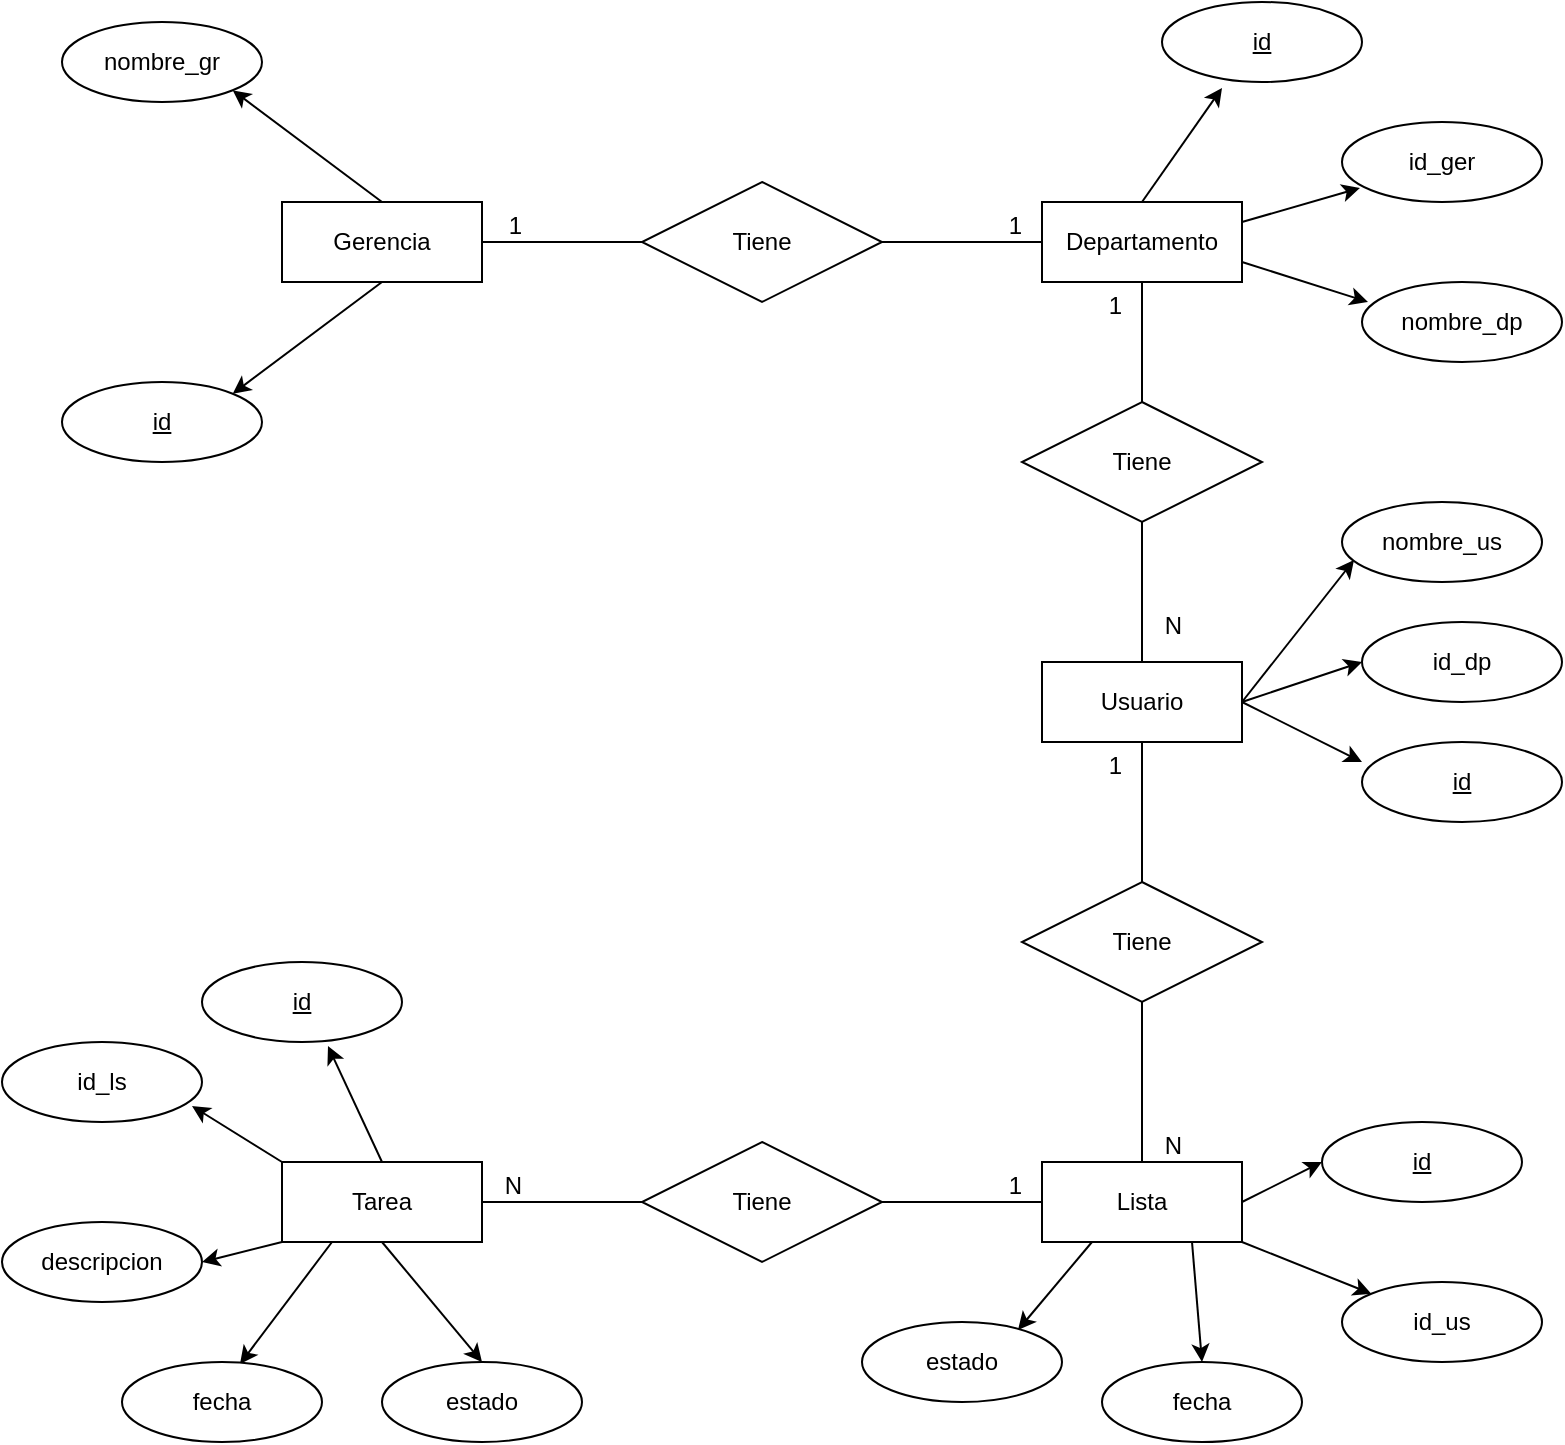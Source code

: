 <mxfile version="13.7.3" type="device" pages="3"><diagram id="R2lEEEUBdFMjLlhIrx00" name="Diagrama ER"><mxGraphModel dx="782" dy="767" grid="1" gridSize="10" guides="1" tooltips="1" connect="1" arrows="1" fold="1" page="1" pageScale="1" pageWidth="850" pageHeight="1100" math="0" shadow="0" extFonts="Permanent Marker^https://fonts.googleapis.com/css?family=Permanent+Marker"><root><mxCell id="0"/><mxCell id="1" parent="0"/><mxCell id="ndIY--MRlqk77j8bDK0W-28" style="edgeStyle=none;rounded=0;orthogonalLoop=1;jettySize=auto;html=1;exitX=0.5;exitY=0;exitDx=0;exitDy=0;entryX=1;entryY=1;entryDx=0;entryDy=0;" edge="1" parent="1" source="ndIY--MRlqk77j8bDK0W-1" target="ndIY--MRlqk77j8bDK0W-20"><mxGeometry relative="1" as="geometry"/></mxCell><mxCell id="ndIY--MRlqk77j8bDK0W-29" style="edgeStyle=none;rounded=0;orthogonalLoop=1;jettySize=auto;html=1;exitX=0.5;exitY=1;exitDx=0;exitDy=0;entryX=1;entryY=0;entryDx=0;entryDy=0;" edge="1" parent="1" source="ndIY--MRlqk77j8bDK0W-1" target="ndIY--MRlqk77j8bDK0W-19"><mxGeometry relative="1" as="geometry"/></mxCell><mxCell id="ndIY--MRlqk77j8bDK0W-1" value="Gerencia" style="whiteSpace=wrap;html=1;align=center;" vertex="1" parent="1"><mxGeometry x="160" y="160" width="100" height="40" as="geometry"/></mxCell><mxCell id="ndIY--MRlqk77j8bDK0W-30" style="edgeStyle=none;rounded=0;orthogonalLoop=1;jettySize=auto;html=1;exitX=0.5;exitY=0;exitDx=0;exitDy=0;entryX=0.3;entryY=1.075;entryDx=0;entryDy=0;entryPerimeter=0;" edge="1" parent="1" source="ndIY--MRlqk77j8bDK0W-2" target="ndIY--MRlqk77j8bDK0W-33"><mxGeometry relative="1" as="geometry"><mxPoint x="626" y="110" as="targetPoint"/></mxGeometry></mxCell><mxCell id="ndIY--MRlqk77j8bDK0W-31" style="edgeStyle=none;rounded=0;orthogonalLoop=1;jettySize=auto;html=1;exitX=1;exitY=0.25;exitDx=0;exitDy=0;entryX=0.09;entryY=0.825;entryDx=0;entryDy=0;entryPerimeter=0;" edge="1" parent="1" source="ndIY--MRlqk77j8bDK0W-2" target="ndIY--MRlqk77j8bDK0W-25"><mxGeometry relative="1" as="geometry"/></mxCell><mxCell id="ndIY--MRlqk77j8bDK0W-32" style="edgeStyle=none;rounded=0;orthogonalLoop=1;jettySize=auto;html=1;exitX=1;exitY=0.75;exitDx=0;exitDy=0;entryX=0.03;entryY=0.25;entryDx=0;entryDy=0;entryPerimeter=0;" edge="1" parent="1" source="ndIY--MRlqk77j8bDK0W-2" target="ndIY--MRlqk77j8bDK0W-26"><mxGeometry relative="1" as="geometry"/></mxCell><mxCell id="ndIY--MRlqk77j8bDK0W-2" value="Departamento" style="whiteSpace=wrap;html=1;align=center;" vertex="1" parent="1"><mxGeometry x="540" y="160" width="100" height="40" as="geometry"/></mxCell><mxCell id="ndIY--MRlqk77j8bDK0W-39" style="edgeStyle=none;rounded=0;orthogonalLoop=1;jettySize=auto;html=1;exitX=1;exitY=0.5;exitDx=0;exitDy=0;entryX=0.06;entryY=0.725;entryDx=0;entryDy=0;entryPerimeter=0;" edge="1" parent="1" source="ndIY--MRlqk77j8bDK0W-4" target="ndIY--MRlqk77j8bDK0W-35"><mxGeometry relative="1" as="geometry"/></mxCell><mxCell id="ndIY--MRlqk77j8bDK0W-40" style="edgeStyle=none;rounded=0;orthogonalLoop=1;jettySize=auto;html=1;exitX=1;exitY=0.5;exitDx=0;exitDy=0;entryX=0;entryY=0.5;entryDx=0;entryDy=0;" edge="1" parent="1" source="ndIY--MRlqk77j8bDK0W-4" target="ndIY--MRlqk77j8bDK0W-36"><mxGeometry relative="1" as="geometry"/></mxCell><mxCell id="ndIY--MRlqk77j8bDK0W-41" style="edgeStyle=none;rounded=0;orthogonalLoop=1;jettySize=auto;html=1;exitX=1;exitY=0.5;exitDx=0;exitDy=0;entryX=0;entryY=0.25;entryDx=0;entryDy=0;entryPerimeter=0;" edge="1" parent="1" source="ndIY--MRlqk77j8bDK0W-4" target="ndIY--MRlqk77j8bDK0W-34"><mxGeometry relative="1" as="geometry"/></mxCell><mxCell id="ndIY--MRlqk77j8bDK0W-4" value="Usuario" style="whiteSpace=wrap;html=1;align=center;" vertex="1" parent="1"><mxGeometry x="540" y="390" width="100" height="40" as="geometry"/></mxCell><mxCell id="ndIY--MRlqk77j8bDK0W-48" style="edgeStyle=none;rounded=0;orthogonalLoop=1;jettySize=auto;html=1;exitX=1;exitY=0.5;exitDx=0;exitDy=0;entryX=0;entryY=0.5;entryDx=0;entryDy=0;" edge="1" parent="1" source="ndIY--MRlqk77j8bDK0W-5" target="ndIY--MRlqk77j8bDK0W-44"><mxGeometry relative="1" as="geometry"/></mxCell><mxCell id="ndIY--MRlqk77j8bDK0W-49" style="edgeStyle=none;rounded=0;orthogonalLoop=1;jettySize=auto;html=1;exitX=1;exitY=1;exitDx=0;exitDy=0;entryX=0;entryY=0;entryDx=0;entryDy=0;" edge="1" parent="1" source="ndIY--MRlqk77j8bDK0W-5" target="ndIY--MRlqk77j8bDK0W-45"><mxGeometry relative="1" as="geometry"/></mxCell><mxCell id="ndIY--MRlqk77j8bDK0W-50" style="edgeStyle=none;rounded=0;orthogonalLoop=1;jettySize=auto;html=1;exitX=0.75;exitY=1;exitDx=0;exitDy=0;entryX=0.5;entryY=0;entryDx=0;entryDy=0;" edge="1" parent="1" source="ndIY--MRlqk77j8bDK0W-5" target="ndIY--MRlqk77j8bDK0W-46"><mxGeometry relative="1" as="geometry"/></mxCell><mxCell id="ndIY--MRlqk77j8bDK0W-51" style="edgeStyle=none;rounded=0;orthogonalLoop=1;jettySize=auto;html=1;exitX=0.25;exitY=1;exitDx=0;exitDy=0;entryX=0.78;entryY=0.1;entryDx=0;entryDy=0;entryPerimeter=0;" edge="1" parent="1" source="ndIY--MRlqk77j8bDK0W-5" target="ndIY--MRlqk77j8bDK0W-47"><mxGeometry relative="1" as="geometry"/></mxCell><mxCell id="ndIY--MRlqk77j8bDK0W-5" value="Lista" style="whiteSpace=wrap;html=1;align=center;" vertex="1" parent="1"><mxGeometry x="540" y="640" width="100" height="40" as="geometry"/></mxCell><mxCell id="ndIY--MRlqk77j8bDK0W-56" style="edgeStyle=none;rounded=0;orthogonalLoop=1;jettySize=auto;html=1;exitX=0.5;exitY=0;exitDx=0;exitDy=0;entryX=0.63;entryY=1.05;entryDx=0;entryDy=0;entryPerimeter=0;" edge="1" parent="1" source="ndIY--MRlqk77j8bDK0W-6" target="ndIY--MRlqk77j8bDK0W-52"><mxGeometry relative="1" as="geometry"/></mxCell><mxCell id="ndIY--MRlqk77j8bDK0W-57" style="edgeStyle=none;rounded=0;orthogonalLoop=1;jettySize=auto;html=1;exitX=0;exitY=0;exitDx=0;exitDy=0;entryX=0.95;entryY=0.8;entryDx=0;entryDy=0;entryPerimeter=0;" edge="1" parent="1" source="ndIY--MRlqk77j8bDK0W-6" target="ndIY--MRlqk77j8bDK0W-53"><mxGeometry relative="1" as="geometry"/></mxCell><mxCell id="ndIY--MRlqk77j8bDK0W-58" style="edgeStyle=none;rounded=0;orthogonalLoop=1;jettySize=auto;html=1;exitX=0;exitY=1;exitDx=0;exitDy=0;entryX=1;entryY=0.5;entryDx=0;entryDy=0;" edge="1" parent="1" source="ndIY--MRlqk77j8bDK0W-6" target="ndIY--MRlqk77j8bDK0W-54"><mxGeometry relative="1" as="geometry"/></mxCell><mxCell id="ndIY--MRlqk77j8bDK0W-59" style="edgeStyle=none;rounded=0;orthogonalLoop=1;jettySize=auto;html=1;exitX=0.25;exitY=1;exitDx=0;exitDy=0;entryX=0.59;entryY=0.025;entryDx=0;entryDy=0;entryPerimeter=0;" edge="1" parent="1" source="ndIY--MRlqk77j8bDK0W-6" target="ndIY--MRlqk77j8bDK0W-55"><mxGeometry relative="1" as="geometry"/></mxCell><mxCell id="ndIY--MRlqk77j8bDK0W-62" style="edgeStyle=none;rounded=0;orthogonalLoop=1;jettySize=auto;html=1;exitX=0.5;exitY=1;exitDx=0;exitDy=0;entryX=0.5;entryY=0;entryDx=0;entryDy=0;" edge="1" parent="1" source="ndIY--MRlqk77j8bDK0W-6" target="ndIY--MRlqk77j8bDK0W-61"><mxGeometry relative="1" as="geometry"/></mxCell><mxCell id="ndIY--MRlqk77j8bDK0W-6" value="Tarea" style="whiteSpace=wrap;html=1;align=center;" vertex="1" parent="1"><mxGeometry x="160" y="640" width="100" height="40" as="geometry"/></mxCell><mxCell id="ndIY--MRlqk77j8bDK0W-7" value="Tiene" style="shape=rhombus;perimeter=rhombusPerimeter;whiteSpace=wrap;html=1;align=center;" vertex="1" parent="1"><mxGeometry x="340" y="150" width="120" height="60" as="geometry"/></mxCell><mxCell id="ndIY--MRlqk77j8bDK0W-10" value="Tiene" style="shape=rhombus;perimeter=rhombusPerimeter;whiteSpace=wrap;html=1;align=center;" vertex="1" parent="1"><mxGeometry x="530" y="260" width="120" height="60" as="geometry"/></mxCell><mxCell id="ndIY--MRlqk77j8bDK0W-13" value="Tiene" style="shape=rhombus;perimeter=rhombusPerimeter;whiteSpace=wrap;html=1;align=center;" vertex="1" parent="1"><mxGeometry x="530" y="500" width="120" height="60" as="geometry"/></mxCell><mxCell id="ndIY--MRlqk77j8bDK0W-16" value="Tiene" style="shape=rhombus;perimeter=rhombusPerimeter;whiteSpace=wrap;html=1;align=center;" vertex="1" parent="1"><mxGeometry x="340" y="630" width="120" height="60" as="geometry"/></mxCell><mxCell id="ndIY--MRlqk77j8bDK0W-19" value="id" style="ellipse;whiteSpace=wrap;html=1;align=center;fontStyle=4;" vertex="1" parent="1"><mxGeometry x="50" y="250" width="100" height="40" as="geometry"/></mxCell><mxCell id="ndIY--MRlqk77j8bDK0W-20" value="nombre_gr" style="ellipse;whiteSpace=wrap;html=1;align=center;" vertex="1" parent="1"><mxGeometry x="50" y="70" width="100" height="40" as="geometry"/></mxCell><mxCell id="ndIY--MRlqk77j8bDK0W-25" value="id_ger" style="ellipse;whiteSpace=wrap;html=1;align=center;" vertex="1" parent="1"><mxGeometry x="690" y="120" width="100" height="40" as="geometry"/></mxCell><mxCell id="ndIY--MRlqk77j8bDK0W-26" value="nombre_dp" style="ellipse;whiteSpace=wrap;html=1;align=center;" vertex="1" parent="1"><mxGeometry x="700" y="200" width="100" height="40" as="geometry"/></mxCell><mxCell id="ndIY--MRlqk77j8bDK0W-33" value="id" style="ellipse;whiteSpace=wrap;html=1;align=center;fontStyle=4;" vertex="1" parent="1"><mxGeometry x="600" y="60" width="100" height="40" as="geometry"/></mxCell><mxCell id="ndIY--MRlqk77j8bDK0W-34" value="id" style="ellipse;whiteSpace=wrap;html=1;align=center;fontStyle=4;" vertex="1" parent="1"><mxGeometry x="700" y="430" width="100" height="40" as="geometry"/></mxCell><mxCell id="ndIY--MRlqk77j8bDK0W-35" value="nombre_us" style="ellipse;whiteSpace=wrap;html=1;align=center;" vertex="1" parent="1"><mxGeometry x="690" y="310" width="100" height="40" as="geometry"/></mxCell><mxCell id="ndIY--MRlqk77j8bDK0W-36" value="id_dp" style="ellipse;whiteSpace=wrap;html=1;align=center;" vertex="1" parent="1"><mxGeometry x="700" y="370" width="100" height="40" as="geometry"/></mxCell><mxCell id="ndIY--MRlqk77j8bDK0W-44" value="id" style="ellipse;whiteSpace=wrap;html=1;align=center;fontStyle=4;" vertex="1" parent="1"><mxGeometry x="680" y="620" width="100" height="40" as="geometry"/></mxCell><mxCell id="ndIY--MRlqk77j8bDK0W-45" value="id_us" style="ellipse;whiteSpace=wrap;html=1;align=center;" vertex="1" parent="1"><mxGeometry x="690" y="700" width="100" height="40" as="geometry"/></mxCell><mxCell id="ndIY--MRlqk77j8bDK0W-46" value="fecha" style="ellipse;whiteSpace=wrap;html=1;align=center;" vertex="1" parent="1"><mxGeometry x="570" y="740" width="100" height="40" as="geometry"/></mxCell><mxCell id="ndIY--MRlqk77j8bDK0W-47" value="estado" style="ellipse;whiteSpace=wrap;html=1;align=center;" vertex="1" parent="1"><mxGeometry x="450" y="720" width="100" height="40" as="geometry"/></mxCell><mxCell id="ndIY--MRlqk77j8bDK0W-52" value="id" style="ellipse;whiteSpace=wrap;html=1;align=center;fontStyle=4;" vertex="1" parent="1"><mxGeometry x="120" y="540" width="100" height="40" as="geometry"/></mxCell><mxCell id="ndIY--MRlqk77j8bDK0W-53" value="id_ls" style="ellipse;whiteSpace=wrap;html=1;align=center;" vertex="1" parent="1"><mxGeometry x="20" y="580" width="100" height="40" as="geometry"/></mxCell><mxCell id="ndIY--MRlqk77j8bDK0W-54" value="descripcion" style="ellipse;whiteSpace=wrap;html=1;align=center;" vertex="1" parent="1"><mxGeometry x="20" y="670" width="100" height="40" as="geometry"/></mxCell><mxCell id="ndIY--MRlqk77j8bDK0W-55" value="fecha" style="ellipse;whiteSpace=wrap;html=1;align=center;" vertex="1" parent="1"><mxGeometry x="80" y="740" width="100" height="40" as="geometry"/></mxCell><mxCell id="ndIY--MRlqk77j8bDK0W-61" value="estado" style="ellipse;whiteSpace=wrap;html=1;align=center;" vertex="1" parent="1"><mxGeometry x="210" y="740" width="100" height="40" as="geometry"/></mxCell><mxCell id="ndIY--MRlqk77j8bDK0W-63" value="" style="endArrow=none;html=1;rounded=0;entryX=1;entryY=0.5;entryDx=0;entryDy=0;exitX=0;exitY=0.5;exitDx=0;exitDy=0;" edge="1" parent="1" source="ndIY--MRlqk77j8bDK0W-7" target="ndIY--MRlqk77j8bDK0W-1"><mxGeometry relative="1" as="geometry"><mxPoint x="260" y="290" as="sourcePoint"/><mxPoint x="410" y="320" as="targetPoint"/></mxGeometry></mxCell><mxCell id="ndIY--MRlqk77j8bDK0W-64" value="1" style="resizable=0;html=1;align=right;verticalAlign=bottom;" connectable="0" vertex="1" parent="ndIY--MRlqk77j8bDK0W-63"><mxGeometry x="1" relative="1" as="geometry"><mxPoint x="20" as="offset"/></mxGeometry></mxCell><mxCell id="ndIY--MRlqk77j8bDK0W-67" value="" style="endArrow=none;html=1;rounded=0;exitX=1;exitY=0.5;exitDx=0;exitDy=0;entryX=0;entryY=0.5;entryDx=0;entryDy=0;" edge="1" parent="1" source="ndIY--MRlqk77j8bDK0W-7" target="ndIY--MRlqk77j8bDK0W-2"><mxGeometry relative="1" as="geometry"><mxPoint x="270" y="330" as="sourcePoint"/><mxPoint x="430" y="330" as="targetPoint"/></mxGeometry></mxCell><mxCell id="ndIY--MRlqk77j8bDK0W-68" value="1" style="resizable=0;html=1;align=right;verticalAlign=bottom;" connectable="0" vertex="1" parent="ndIY--MRlqk77j8bDK0W-67"><mxGeometry x="1" relative="1" as="geometry"><mxPoint x="-10" as="offset"/></mxGeometry></mxCell><mxCell id="ndIY--MRlqk77j8bDK0W-69" value="" style="endArrow=none;html=1;rounded=0;exitX=0.5;exitY=0;exitDx=0;exitDy=0;entryX=0.5;entryY=1;entryDx=0;entryDy=0;" edge="1" parent="1" source="ndIY--MRlqk77j8bDK0W-13" target="ndIY--MRlqk77j8bDK0W-4"><mxGeometry relative="1" as="geometry"><mxPoint x="320" y="460" as="sourcePoint"/><mxPoint x="480" y="500" as="targetPoint"/></mxGeometry></mxCell><mxCell id="ndIY--MRlqk77j8bDK0W-70" value="1" style="resizable=0;html=1;align=right;verticalAlign=bottom;" connectable="0" vertex="1" parent="ndIY--MRlqk77j8bDK0W-69"><mxGeometry x="1" relative="1" as="geometry"><mxPoint x="-10" y="20" as="offset"/></mxGeometry></mxCell><mxCell id="ndIY--MRlqk77j8bDK0W-71" value="" style="endArrow=none;html=1;rounded=0;entryX=0.5;entryY=1;entryDx=0;entryDy=0;" edge="1" parent="1" source="ndIY--MRlqk77j8bDK0W-10" target="ndIY--MRlqk77j8bDK0W-2"><mxGeometry relative="1" as="geometry"><mxPoint x="440" y="280" as="sourcePoint"/><mxPoint x="510" y="320" as="targetPoint"/></mxGeometry></mxCell><mxCell id="ndIY--MRlqk77j8bDK0W-72" value="1" style="resizable=0;html=1;align=right;verticalAlign=bottom;" connectable="0" vertex="1" parent="ndIY--MRlqk77j8bDK0W-71"><mxGeometry x="1" relative="1" as="geometry"><mxPoint x="-10" y="20" as="offset"/></mxGeometry></mxCell><mxCell id="ndIY--MRlqk77j8bDK0W-73" value="" style="endArrow=none;html=1;rounded=0;exitX=0.5;exitY=1;exitDx=0;exitDy=0;entryX=0.5;entryY=0;entryDx=0;entryDy=0;" edge="1" parent="1" source="ndIY--MRlqk77j8bDK0W-10" target="ndIY--MRlqk77j8bDK0W-4"><mxGeometry relative="1" as="geometry"><mxPoint x="280" y="410" as="sourcePoint"/><mxPoint x="440" y="410" as="targetPoint"/></mxGeometry></mxCell><mxCell id="ndIY--MRlqk77j8bDK0W-74" value="N" style="resizable=0;html=1;align=right;verticalAlign=bottom;" connectable="0" vertex="1" parent="ndIY--MRlqk77j8bDK0W-73"><mxGeometry x="1" relative="1" as="geometry"><mxPoint x="20" y="-10" as="offset"/></mxGeometry></mxCell><mxCell id="ndIY--MRlqk77j8bDK0W-75" value="" style="endArrow=none;html=1;rounded=0;entryX=0.5;entryY=0;entryDx=0;entryDy=0;exitX=0.5;exitY=1;exitDx=0;exitDy=0;" edge="1" parent="1" source="ndIY--MRlqk77j8bDK0W-13" target="ndIY--MRlqk77j8bDK0W-5"><mxGeometry relative="1" as="geometry"><mxPoint x="320" y="480" as="sourcePoint"/><mxPoint x="480" y="480" as="targetPoint"/></mxGeometry></mxCell><mxCell id="ndIY--MRlqk77j8bDK0W-76" value="N" style="resizable=0;html=1;align=right;verticalAlign=bottom;" connectable="0" vertex="1" parent="ndIY--MRlqk77j8bDK0W-75"><mxGeometry x="1" relative="1" as="geometry"><mxPoint x="20" as="offset"/></mxGeometry></mxCell><mxCell id="ndIY--MRlqk77j8bDK0W-77" value="" style="endArrow=none;html=1;rounded=0;entryX=0;entryY=0.5;entryDx=0;entryDy=0;exitX=1;exitY=0.5;exitDx=0;exitDy=0;" edge="1" parent="1" source="ndIY--MRlqk77j8bDK0W-16" target="ndIY--MRlqk77j8bDK0W-5"><mxGeometry relative="1" as="geometry"><mxPoint x="330" y="550" as="sourcePoint"/><mxPoint x="490" y="550" as="targetPoint"/></mxGeometry></mxCell><mxCell id="ndIY--MRlqk77j8bDK0W-78" value="1" style="resizable=0;html=1;align=right;verticalAlign=bottom;" connectable="0" vertex="1" parent="ndIY--MRlqk77j8bDK0W-77"><mxGeometry x="1" relative="1" as="geometry"><mxPoint x="-10" as="offset"/></mxGeometry></mxCell><mxCell id="ndIY--MRlqk77j8bDK0W-79" value="" style="endArrow=none;html=1;rounded=0;entryX=1;entryY=0.5;entryDx=0;entryDy=0;exitX=0;exitY=0.5;exitDx=0;exitDy=0;" edge="1" parent="1" source="ndIY--MRlqk77j8bDK0W-16" target="ndIY--MRlqk77j8bDK0W-6"><mxGeometry relative="1" as="geometry"><mxPoint x="250" y="510" as="sourcePoint"/><mxPoint x="410" y="510" as="targetPoint"/></mxGeometry></mxCell><mxCell id="ndIY--MRlqk77j8bDK0W-80" value="N" style="resizable=0;html=1;align=right;verticalAlign=bottom;" connectable="0" vertex="1" parent="ndIY--MRlqk77j8bDK0W-79"><mxGeometry x="1" relative="1" as="geometry"><mxPoint x="20" as="offset"/></mxGeometry></mxCell></root></mxGraphModel></diagram><diagram id="iGoUZuiV3_vJXf7YbK6l" name="Esquema UML"><mxGraphModel dx="782" dy="767" grid="1" gridSize="10" guides="1" tooltips="1" connect="1" arrows="1" fold="1" page="1" pageScale="1" pageWidth="827" pageHeight="1169" math="0" shadow="0"><root><mxCell id="YniMpr-hCQTrvJISJZFb-0"/><mxCell id="YniMpr-hCQTrvJISJZFb-1" parent="YniMpr-hCQTrvJISJZFb-0"/><mxCell id="ZdlmoK6IOdjDpvGIaHbA-0" value="Gerencia" style="swimlane;fontStyle=0;childLayout=stackLayout;horizontal=1;startSize=26;fillColor=none;horizontalStack=0;resizeParent=1;resizeParentMax=0;resizeLast=0;collapsible=1;marginBottom=0;" vertex="1" parent="YniMpr-hCQTrvJISJZFb-1"><mxGeometry x="80" y="80" width="140" height="78" as="geometry"/></mxCell><mxCell id="ZdlmoK6IOdjDpvGIaHbA-1" value="+ id: int()" style="text;strokeColor=none;fillColor=none;align=left;verticalAlign=top;spacingLeft=4;spacingRight=4;overflow=hidden;rotatable=0;points=[[0,0.5],[1,0.5]];portConstraint=eastwest;" vertex="1" parent="ZdlmoK6IOdjDpvGIaHbA-0"><mxGeometry y="26" width="140" height="26" as="geometry"/></mxCell><mxCell id="ZdlmoK6IOdjDpvGIaHbA-2" value="+ nombre_gr : char()" style="text;strokeColor=none;fillColor=none;align=left;verticalAlign=top;spacingLeft=4;spacingRight=4;overflow=hidden;rotatable=0;points=[[0,0.5],[1,0.5]];portConstraint=eastwest;" vertex="1" parent="ZdlmoK6IOdjDpvGIaHbA-0"><mxGeometry y="52" width="140" height="26" as="geometry"/></mxCell><mxCell id="ZdlmoK6IOdjDpvGIaHbA-17" value="Tarea" style="swimlane;fontStyle=0;childLayout=stackLayout;horizontal=1;startSize=26;fillColor=none;horizontalStack=0;resizeParent=1;resizeParentMax=0;resizeLast=0;collapsible=1;marginBottom=0;" vertex="1" parent="YniMpr-hCQTrvJISJZFb-1"><mxGeometry x="180" y="300" width="140" height="156" as="geometry"/></mxCell><mxCell id="ZdlmoK6IOdjDpvGIaHbA-18" value="+ id: int()" style="text;strokeColor=none;fillColor=none;align=left;verticalAlign=top;spacingLeft=4;spacingRight=4;overflow=hidden;rotatable=0;points=[[0,0.5],[1,0.5]];portConstraint=eastwest;" vertex="1" parent="ZdlmoK6IOdjDpvGIaHbA-17"><mxGeometry y="26" width="140" height="26" as="geometry"/></mxCell><mxCell id="ZdlmoK6IOdjDpvGIaHbA-19" value="+ it_ls: int()" style="text;strokeColor=none;fillColor=none;align=left;verticalAlign=top;spacingLeft=4;spacingRight=4;overflow=hidden;rotatable=0;points=[[0,0.5],[1,0.5]];portConstraint=eastwest;" vertex="1" parent="ZdlmoK6IOdjDpvGIaHbA-17"><mxGeometry y="52" width="140" height="26" as="geometry"/></mxCell><mxCell id="ZdlmoK6IOdjDpvGIaHbA-20" value="+ descripcion: varchar()" style="text;strokeColor=none;fillColor=none;align=left;verticalAlign=top;spacingLeft=4;spacingRight=4;overflow=hidden;rotatable=0;points=[[0,0.5],[1,0.5]];portConstraint=eastwest;" vertex="1" parent="ZdlmoK6IOdjDpvGIaHbA-17"><mxGeometry y="78" width="140" height="26" as="geometry"/></mxCell><mxCell id="ZdlmoK6IOdjDpvGIaHbA-21" value="+ fecha: date()" style="text;strokeColor=none;fillColor=none;align=left;verticalAlign=top;spacingLeft=4;spacingRight=4;overflow=hidden;rotatable=0;points=[[0,0.5],[1,0.5]];portConstraint=eastwest;" vertex="1" parent="ZdlmoK6IOdjDpvGIaHbA-17"><mxGeometry y="104" width="140" height="26" as="geometry"/></mxCell><mxCell id="ZdlmoK6IOdjDpvGIaHbA-22" value="+ estado: enum()" style="text;strokeColor=none;fillColor=none;align=left;verticalAlign=top;spacingLeft=4;spacingRight=4;overflow=hidden;rotatable=0;points=[[0,0.5],[1,0.5]];portConstraint=eastwest;" vertex="1" parent="ZdlmoK6IOdjDpvGIaHbA-17"><mxGeometry y="130" width="140" height="26" as="geometry"/></mxCell><mxCell id="ZdlmoK6IOdjDpvGIaHbA-23" value="" style="endArrow=none;html=1;edgeStyle=orthogonalEdgeStyle;exitX=1;exitY=0.5;exitDx=0;exitDy=0;entryX=0;entryY=0.5;entryDx=0;entryDy=0;" edge="1" parent="YniMpr-hCQTrvJISJZFb-1" source="ZdlmoK6IOdjDpvGIaHbA-1" target="ZdlmoK6IOdjDpvGIaHbA-6"><mxGeometry relative="1" as="geometry"><mxPoint x="230" y="230" as="sourcePoint"/><mxPoint x="390" y="230" as="targetPoint"/></mxGeometry></mxCell><mxCell id="ZdlmoK6IOdjDpvGIaHbA-24" value="parent" style="edgeLabel;resizable=0;html=1;align=left;verticalAlign=bottom;" connectable="0" vertex="1" parent="ZdlmoK6IOdjDpvGIaHbA-23"><mxGeometry x="-1" relative="1" as="geometry"/></mxCell><mxCell id="ZdlmoK6IOdjDpvGIaHbA-25" value="child" style="edgeLabel;resizable=0;html=1;align=right;verticalAlign=bottom;" connectable="0" vertex="1" parent="ZdlmoK6IOdjDpvGIaHbA-23"><mxGeometry x="1" relative="1" as="geometry"/></mxCell><mxCell id="ZdlmoK6IOdjDpvGIaHbA-4" value="Departamento" style="swimlane;fontStyle=0;childLayout=stackLayout;horizontal=1;startSize=26;fillColor=none;horizontalStack=0;resizeParent=1;resizeParentMax=0;resizeLast=0;collapsible=1;marginBottom=0;" vertex="1" parent="YniMpr-hCQTrvJISJZFb-1"><mxGeometry x="340" y="80" width="140" height="104" as="geometry"/></mxCell><mxCell id="ZdlmoK6IOdjDpvGIaHbA-5" value="+ id: int()" style="text;strokeColor=none;fillColor=none;align=left;verticalAlign=top;spacingLeft=4;spacingRight=4;overflow=hidden;rotatable=0;points=[[0,0.5],[1,0.5]];portConstraint=eastwest;" vertex="1" parent="ZdlmoK6IOdjDpvGIaHbA-4"><mxGeometry y="26" width="140" height="26" as="geometry"/></mxCell><mxCell id="ZdlmoK6IOdjDpvGIaHbA-6" value="+ id_gr: int()" style="text;strokeColor=none;fillColor=none;align=left;verticalAlign=top;spacingLeft=4;spacingRight=4;overflow=hidden;rotatable=0;points=[[0,0.5],[1,0.5]];portConstraint=eastwest;" vertex="1" parent="ZdlmoK6IOdjDpvGIaHbA-4"><mxGeometry y="52" width="140" height="26" as="geometry"/></mxCell><mxCell id="ZdlmoK6IOdjDpvGIaHbA-7" value="+ nombre: char" style="text;strokeColor=none;fillColor=none;align=left;verticalAlign=top;spacingLeft=4;spacingRight=4;overflow=hidden;rotatable=0;points=[[0,0.5],[1,0.5]];portConstraint=eastwest;" vertex="1" parent="ZdlmoK6IOdjDpvGIaHbA-4"><mxGeometry y="78" width="140" height="26" as="geometry"/></mxCell><mxCell id="ZdlmoK6IOdjDpvGIaHbA-8" value="Usuario" style="swimlane;fontStyle=0;childLayout=stackLayout;horizontal=1;startSize=26;fillColor=none;horizontalStack=0;resizeParent=1;resizeParentMax=0;resizeLast=0;collapsible=1;marginBottom=0;" vertex="1" parent="YniMpr-hCQTrvJISJZFb-1"><mxGeometry x="600" y="80" width="140" height="104" as="geometry"/></mxCell><mxCell id="ZdlmoK6IOdjDpvGIaHbA-9" value="+ id: int" style="text;strokeColor=none;fillColor=none;align=left;verticalAlign=top;spacingLeft=4;spacingRight=4;overflow=hidden;rotatable=0;points=[[0,0.5],[1,0.5]];portConstraint=eastwest;" vertex="1" parent="ZdlmoK6IOdjDpvGIaHbA-8"><mxGeometry y="26" width="140" height="26" as="geometry"/></mxCell><mxCell id="ZdlmoK6IOdjDpvGIaHbA-10" value="+ id_dp: int()" style="text;strokeColor=none;fillColor=none;align=left;verticalAlign=top;spacingLeft=4;spacingRight=4;overflow=hidden;rotatable=0;points=[[0,0.5],[1,0.5]];portConstraint=eastwest;" vertex="1" parent="ZdlmoK6IOdjDpvGIaHbA-8"><mxGeometry y="52" width="140" height="26" as="geometry"/></mxCell><mxCell id="ZdlmoK6IOdjDpvGIaHbA-11" value="+ nombre: char" style="text;strokeColor=none;fillColor=none;align=left;verticalAlign=top;spacingLeft=4;spacingRight=4;overflow=hidden;rotatable=0;points=[[0,0.5],[1,0.5]];portConstraint=eastwest;" vertex="1" parent="ZdlmoK6IOdjDpvGIaHbA-8"><mxGeometry y="78" width="140" height="26" as="geometry"/></mxCell><mxCell id="ZdlmoK6IOdjDpvGIaHbA-26" value="" style="endArrow=none;html=1;edgeStyle=orthogonalEdgeStyle;exitX=1;exitY=0.5;exitDx=0;exitDy=0;entryX=0;entryY=0.5;entryDx=0;entryDy=0;" edge="1" parent="YniMpr-hCQTrvJISJZFb-1" source="ZdlmoK6IOdjDpvGIaHbA-5" target="ZdlmoK6IOdjDpvGIaHbA-10"><mxGeometry relative="1" as="geometry"><mxPoint x="490" y="230" as="sourcePoint"/><mxPoint x="650" y="230" as="targetPoint"/></mxGeometry></mxCell><mxCell id="ZdlmoK6IOdjDpvGIaHbA-27" value="parent" style="edgeLabel;resizable=0;html=1;align=left;verticalAlign=bottom;" connectable="0" vertex="1" parent="ZdlmoK6IOdjDpvGIaHbA-26"><mxGeometry x="-1" relative="1" as="geometry"/></mxCell><mxCell id="ZdlmoK6IOdjDpvGIaHbA-28" value="child" style="edgeLabel;resizable=0;html=1;align=right;verticalAlign=bottom;" connectable="0" vertex="1" parent="ZdlmoK6IOdjDpvGIaHbA-26"><mxGeometry x="1" relative="1" as="geometry"/></mxCell><mxCell id="ZdlmoK6IOdjDpvGIaHbA-29" value="" style="endArrow=none;html=1;edgeStyle=orthogonalEdgeStyle;exitX=0;exitY=0.5;exitDx=0;exitDy=0;entryX=0;entryY=0.5;entryDx=0;entryDy=0;" edge="1" parent="YniMpr-hCQTrvJISJZFb-1" source="ZdlmoK6IOdjDpvGIaHbA-9" target="ZdlmoK6IOdjDpvGIaHbA-14"><mxGeometry relative="1" as="geometry"><mxPoint x="360" y="240" as="sourcePoint"/><mxPoint x="520" y="240" as="targetPoint"/><Array as="points"><mxPoint x="560" y="119"/><mxPoint x="560" y="170"/><mxPoint x="500" y="170"/><mxPoint x="500" y="365"/></Array></mxGeometry></mxCell><mxCell id="ZdlmoK6IOdjDpvGIaHbA-30" value="parent" style="edgeLabel;resizable=0;html=1;align=left;verticalAlign=bottom;" connectable="0" vertex="1" parent="ZdlmoK6IOdjDpvGIaHbA-29"><mxGeometry x="-1" relative="1" as="geometry"><mxPoint x="-40" as="offset"/></mxGeometry></mxCell><mxCell id="ZdlmoK6IOdjDpvGIaHbA-31" value="child" style="edgeLabel;resizable=0;html=1;align=right;verticalAlign=bottom;" connectable="0" vertex="1" parent="ZdlmoK6IOdjDpvGIaHbA-29"><mxGeometry x="1" relative="1" as="geometry"/></mxCell><mxCell id="ZdlmoK6IOdjDpvGIaHbA-12" value="Lista" style="swimlane;fontStyle=0;childLayout=stackLayout;horizontal=1;startSize=26;fillColor=none;horizontalStack=0;resizeParent=1;resizeParentMax=0;resizeLast=0;collapsible=1;marginBottom=0;" vertex="1" parent="YniMpr-hCQTrvJISJZFb-1"><mxGeometry x="570" y="300" width="140" height="130" as="geometry"/></mxCell><mxCell id="ZdlmoK6IOdjDpvGIaHbA-32" value="" style="endArrow=none;html=1;edgeStyle=orthogonalEdgeStyle;exitX=0;exitY=0.5;exitDx=0;exitDy=0;entryX=1;entryY=0.5;entryDx=0;entryDy=0;" edge="1" parent="ZdlmoK6IOdjDpvGIaHbA-12" source="ZdlmoK6IOdjDpvGIaHbA-13" target="ZdlmoK6IOdjDpvGIaHbA-19"><mxGeometry relative="1" as="geometry"><mxPoint x="-70" y="120" as="sourcePoint"/><mxPoint x="50" y="230" as="targetPoint"/></mxGeometry></mxCell><mxCell id="ZdlmoK6IOdjDpvGIaHbA-33" value="parent" style="edgeLabel;resizable=0;html=1;align=left;verticalAlign=bottom;" connectable="0" vertex="1" parent="ZdlmoK6IOdjDpvGIaHbA-32"><mxGeometry x="-1" relative="1" as="geometry"/></mxCell><mxCell id="ZdlmoK6IOdjDpvGIaHbA-34" value="child" style="edgeLabel;resizable=0;html=1;align=right;verticalAlign=bottom;" connectable="0" vertex="1" parent="ZdlmoK6IOdjDpvGIaHbA-32"><mxGeometry x="1" relative="1" as="geometry"/></mxCell><mxCell id="ZdlmoK6IOdjDpvGIaHbA-13" value="+ id: int()" style="text;strokeColor=none;fillColor=none;align=left;verticalAlign=top;spacingLeft=4;spacingRight=4;overflow=hidden;rotatable=0;points=[[0,0.5],[1,0.5]];portConstraint=eastwest;" vertex="1" parent="ZdlmoK6IOdjDpvGIaHbA-12"><mxGeometry y="26" width="140" height="26" as="geometry"/></mxCell><mxCell id="ZdlmoK6IOdjDpvGIaHbA-14" value="+ id_us: int()" style="text;strokeColor=none;fillColor=none;align=left;verticalAlign=top;spacingLeft=4;spacingRight=4;overflow=hidden;rotatable=0;points=[[0,0.5],[1,0.5]];portConstraint=eastwest;" vertex="1" parent="ZdlmoK6IOdjDpvGIaHbA-12"><mxGeometry y="52" width="140" height="26" as="geometry"/></mxCell><mxCell id="ZdlmoK6IOdjDpvGIaHbA-15" value="+ fecha: date()" style="text;strokeColor=none;fillColor=none;align=left;verticalAlign=top;spacingLeft=4;spacingRight=4;overflow=hidden;rotatable=0;points=[[0,0.5],[1,0.5]];portConstraint=eastwest;" vertex="1" parent="ZdlmoK6IOdjDpvGIaHbA-12"><mxGeometry y="78" width="140" height="26" as="geometry"/></mxCell><mxCell id="ZdlmoK6IOdjDpvGIaHbA-16" value="+ estado: enum()" style="text;strokeColor=none;fillColor=none;align=left;verticalAlign=top;spacingLeft=4;spacingRight=4;overflow=hidden;rotatable=0;points=[[0,0.5],[1,0.5]];portConstraint=eastwest;" vertex="1" parent="ZdlmoK6IOdjDpvGIaHbA-12"><mxGeometry y="104" width="140" height="26" as="geometry"/></mxCell></root></mxGraphModel></diagram><diagram id="FyTTjWfaNEgvufXwupEE" name="Diagrama Modelo ER"><mxGraphModel dx="782" dy="767" grid="1" gridSize="10" guides="1" tooltips="1" connect="1" arrows="1" fold="1" page="1" pageScale="1" pageWidth="827" pageHeight="1169" math="0" shadow="0"><root><mxCell id="AWBYsRhL04bKiglXtKKG-0"/><mxCell id="AWBYsRhL04bKiglXtKKG-1" parent="AWBYsRhL04bKiglXtKKG-0"/><mxCell id="AWBYsRhL04bKiglXtKKG-2" value="Gerencia" style="shape=table;startSize=30;container=1;collapsible=1;childLayout=tableLayout;fixedRows=1;rowLines=0;fontStyle=1;align=center;resizeLast=1;" vertex="1" parent="AWBYsRhL04bKiglXtKKG-1"><mxGeometry x="80" y="80" width="180" height="140" as="geometry"/></mxCell><mxCell id="AWBYsRhL04bKiglXtKKG-3" value="" style="shape=partialRectangle;collapsible=0;dropTarget=0;pointerEvents=0;fillColor=none;top=0;left=0;bottom=1;right=0;points=[[0,0.5],[1,0.5]];portConstraint=eastwest;" vertex="1" parent="AWBYsRhL04bKiglXtKKG-2"><mxGeometry y="30" width="180" height="30" as="geometry"/></mxCell><mxCell id="AWBYsRhL04bKiglXtKKG-4" value="PK" style="shape=partialRectangle;connectable=0;fillColor=none;top=0;left=0;bottom=0;right=0;fontStyle=1;overflow=hidden;" vertex="1" parent="AWBYsRhL04bKiglXtKKG-3"><mxGeometry width="30" height="30" as="geometry"/></mxCell><mxCell id="AWBYsRhL04bKiglXtKKG-5" value="id" style="shape=partialRectangle;connectable=0;fillColor=none;top=0;left=0;bottom=0;right=0;align=left;spacingLeft=6;fontStyle=5;overflow=hidden;" vertex="1" parent="AWBYsRhL04bKiglXtKKG-3"><mxGeometry x="30" width="150" height="30" as="geometry"/></mxCell><mxCell id="AWBYsRhL04bKiglXtKKG-6" value="" style="shape=partialRectangle;collapsible=0;dropTarget=0;pointerEvents=0;fillColor=none;top=0;left=0;bottom=0;right=0;points=[[0,0.5],[1,0.5]];portConstraint=eastwest;" vertex="1" parent="AWBYsRhL04bKiglXtKKG-2"><mxGeometry y="60" width="180" height="30" as="geometry"/></mxCell><mxCell id="AWBYsRhL04bKiglXtKKG-7" value="" style="shape=partialRectangle;connectable=0;fillColor=none;top=0;left=0;bottom=0;right=0;editable=1;overflow=hidden;" vertex="1" parent="AWBYsRhL04bKiglXtKKG-6"><mxGeometry width="30" height="30" as="geometry"/></mxCell><mxCell id="AWBYsRhL04bKiglXtKKG-8" value="nombre_gr" style="shape=partialRectangle;connectable=0;fillColor=none;top=0;left=0;bottom=0;right=0;align=left;spacingLeft=6;overflow=hidden;" vertex="1" parent="AWBYsRhL04bKiglXtKKG-6"><mxGeometry x="30" width="150" height="30" as="geometry"/></mxCell><mxCell id="AWBYsRhL04bKiglXtKKG-9" value="" style="shape=partialRectangle;collapsible=0;dropTarget=0;pointerEvents=0;fillColor=none;top=0;left=0;bottom=0;right=0;points=[[0,0.5],[1,0.5]];portConstraint=eastwest;" vertex="1" parent="AWBYsRhL04bKiglXtKKG-2"><mxGeometry y="90" width="180" height="30" as="geometry"/></mxCell><mxCell id="AWBYsRhL04bKiglXtKKG-10" value="" style="shape=partialRectangle;connectable=0;fillColor=none;top=0;left=0;bottom=0;right=0;editable=1;overflow=hidden;" vertex="1" parent="AWBYsRhL04bKiglXtKKG-9"><mxGeometry width="30" height="30" as="geometry"/></mxCell><mxCell id="AWBYsRhL04bKiglXtKKG-11" value="" style="shape=partialRectangle;connectable=0;fillColor=none;top=0;left=0;bottom=0;right=0;align=left;spacingLeft=6;overflow=hidden;" vertex="1" parent="AWBYsRhL04bKiglXtKKG-9"><mxGeometry x="30" width="150" height="30" as="geometry"/></mxCell><mxCell id="AWBYsRhL04bKiglXtKKG-12" value="" style="shape=partialRectangle;collapsible=0;dropTarget=0;pointerEvents=0;fillColor=none;top=0;left=0;bottom=0;right=0;points=[[0,0.5],[1,0.5]];portConstraint=eastwest;" vertex="1" parent="AWBYsRhL04bKiglXtKKG-2"><mxGeometry y="120" width="180" height="20" as="geometry"/></mxCell><mxCell id="AWBYsRhL04bKiglXtKKG-13" value="" style="shape=partialRectangle;connectable=0;fillColor=none;top=0;left=0;bottom=0;right=0;editable=1;overflow=hidden;" vertex="1" parent="AWBYsRhL04bKiglXtKKG-12"><mxGeometry width="30" height="20" as="geometry"/></mxCell><mxCell id="AWBYsRhL04bKiglXtKKG-14" value="" style="shape=partialRectangle;connectable=0;fillColor=none;top=0;left=0;bottom=0;right=0;align=left;spacingLeft=6;overflow=hidden;" vertex="1" parent="AWBYsRhL04bKiglXtKKG-12"><mxGeometry x="30" width="150" height="20" as="geometry"/></mxCell><mxCell id="AWBYsRhL04bKiglXtKKG-67" value="estado" style="shape=partialRectangle;connectable=0;fillColor=none;top=0;left=0;bottom=0;right=0;align=left;spacingLeft=6;overflow=hidden;" vertex="1" parent="AWBYsRhL04bKiglXtKKG-1"><mxGeometry x="414" y="700" width="150" height="30" as="geometry"/></mxCell><mxCell id="AWBYsRhL04bKiglXtKKG-68" value="" style="edgeStyle=entityRelationEdgeStyle;fontSize=12;html=1;endArrow=ERoneToMany;exitX=1;exitY=0.5;exitDx=0;exitDy=0;entryX=0;entryY=0.5;entryDx=0;entryDy=0;" edge="1" parent="AWBYsRhL04bKiglXtKKG-1" source="AWBYsRhL04bKiglXtKKG-3" target="AWBYsRhL04bKiglXtKKG-19"><mxGeometry width="100" height="100" relative="1" as="geometry"><mxPoint x="220" y="400" as="sourcePoint"/><mxPoint x="320" y="300" as="targetPoint"/></mxGeometry></mxCell><mxCell id="AWBYsRhL04bKiglXtKKG-69" value="" style="edgeStyle=entityRelationEdgeStyle;fontSize=12;html=1;endArrow=ERoneToMany;exitX=1;exitY=0.5;exitDx=0;exitDy=0;entryX=0;entryY=0.5;entryDx=0;entryDy=0;" edge="1" parent="AWBYsRhL04bKiglXtKKG-1" source="AWBYsRhL04bKiglXtKKG-16" target="AWBYsRhL04bKiglXtKKG-32"><mxGeometry width="100" height="100" relative="1" as="geometry"><mxPoint x="630" y="320" as="sourcePoint"/><mxPoint x="660" y="370" as="targetPoint"/></mxGeometry></mxCell><mxCell id="AWBYsRhL04bKiglXtKKG-73" value="" style="edgeStyle=entityRelationEdgeStyle;fontSize=12;html=1;endArrow=ERoneToMany;entryX=0;entryY=0.5;entryDx=0;entryDy=0;exitX=1;exitY=0.5;exitDx=0;exitDy=0;" edge="1" parent="AWBYsRhL04bKiglXtKKG-1" source="AWBYsRhL04bKiglXtKKG-29" target="AWBYsRhL04bKiglXtKKG-45"><mxGeometry width="100" height="100" relative="1" as="geometry"><mxPoint x="380" y="540" as="sourcePoint"/><mxPoint x="480" y="440" as="targetPoint"/></mxGeometry></mxCell><mxCell id="AWBYsRhL04bKiglXtKKG-15" value="Departamento" style="shape=table;startSize=30;container=1;collapsible=1;childLayout=tableLayout;fixedRows=1;rowLines=0;fontStyle=1;align=center;resizeLast=1;" vertex="1" parent="AWBYsRhL04bKiglXtKKG-1"><mxGeometry x="324" y="80" width="180" height="150" as="geometry"/></mxCell><mxCell id="AWBYsRhL04bKiglXtKKG-16" value="" style="shape=partialRectangle;collapsible=0;dropTarget=0;pointerEvents=0;fillColor=none;top=0;left=0;bottom=1;right=0;points=[[0,0.5],[1,0.5]];portConstraint=eastwest;" vertex="1" parent="AWBYsRhL04bKiglXtKKG-15"><mxGeometry y="30" width="180" height="30" as="geometry"/></mxCell><mxCell id="AWBYsRhL04bKiglXtKKG-17" value="PK" style="shape=partialRectangle;connectable=0;fillColor=none;top=0;left=0;bottom=0;right=0;fontStyle=1;overflow=hidden;" vertex="1" parent="AWBYsRhL04bKiglXtKKG-16"><mxGeometry width="30" height="30" as="geometry"/></mxCell><mxCell id="AWBYsRhL04bKiglXtKKG-18" value="id" style="shape=partialRectangle;connectable=0;fillColor=none;top=0;left=0;bottom=0;right=0;align=left;spacingLeft=6;fontStyle=5;overflow=hidden;" vertex="1" parent="AWBYsRhL04bKiglXtKKG-16"><mxGeometry x="30" width="150" height="30" as="geometry"/></mxCell><mxCell id="AWBYsRhL04bKiglXtKKG-19" value="" style="shape=partialRectangle;collapsible=0;dropTarget=0;pointerEvents=0;fillColor=none;top=0;left=0;bottom=0;right=0;points=[[0,0.5],[1,0.5]];portConstraint=eastwest;" vertex="1" parent="AWBYsRhL04bKiglXtKKG-15"><mxGeometry y="60" width="180" height="30" as="geometry"/></mxCell><mxCell id="AWBYsRhL04bKiglXtKKG-20" value="" style="shape=partialRectangle;connectable=0;fillColor=none;top=0;left=0;bottom=0;right=0;editable=1;overflow=hidden;" vertex="1" parent="AWBYsRhL04bKiglXtKKG-19"><mxGeometry width="30" height="30" as="geometry"/></mxCell><mxCell id="AWBYsRhL04bKiglXtKKG-21" value="id_gr" style="shape=partialRectangle;connectable=0;fillColor=none;top=0;left=0;bottom=0;right=0;align=left;spacingLeft=6;overflow=hidden;" vertex="1" parent="AWBYsRhL04bKiglXtKKG-19"><mxGeometry x="30" width="150" height="30" as="geometry"/></mxCell><mxCell id="AWBYsRhL04bKiglXtKKG-22" value="" style="shape=partialRectangle;collapsible=0;dropTarget=0;pointerEvents=0;fillColor=none;top=0;left=0;bottom=0;right=0;points=[[0,0.5],[1,0.5]];portConstraint=eastwest;" vertex="1" parent="AWBYsRhL04bKiglXtKKG-15"><mxGeometry y="90" width="180" height="40" as="geometry"/></mxCell><mxCell id="AWBYsRhL04bKiglXtKKG-23" value="" style="shape=partialRectangle;connectable=0;fillColor=none;top=0;left=0;bottom=0;right=0;editable=1;overflow=hidden;" vertex="1" parent="AWBYsRhL04bKiglXtKKG-22"><mxGeometry width="30" height="40" as="geometry"/></mxCell><mxCell id="AWBYsRhL04bKiglXtKKG-24" value="nombre_dp" style="shape=partialRectangle;connectable=0;fillColor=none;top=0;left=0;bottom=0;right=0;align=left;spacingLeft=6;overflow=hidden;" vertex="1" parent="AWBYsRhL04bKiglXtKKG-22"><mxGeometry x="30" width="150" height="40" as="geometry"/></mxCell><mxCell id="AWBYsRhL04bKiglXtKKG-25" value="" style="shape=partialRectangle;collapsible=0;dropTarget=0;pointerEvents=0;fillColor=none;top=0;left=0;bottom=0;right=0;points=[[0,0.5],[1,0.5]];portConstraint=eastwest;" vertex="1" parent="AWBYsRhL04bKiglXtKKG-15"><mxGeometry y="130" width="180" height="20" as="geometry"/></mxCell><mxCell id="AWBYsRhL04bKiglXtKKG-26" value="" style="shape=partialRectangle;connectable=0;fillColor=none;top=0;left=0;bottom=0;right=0;editable=1;overflow=hidden;" vertex="1" parent="AWBYsRhL04bKiglXtKKG-25"><mxGeometry width="30" height="20" as="geometry"/></mxCell><mxCell id="AWBYsRhL04bKiglXtKKG-27" value="" style="shape=partialRectangle;connectable=0;fillColor=none;top=0;left=0;bottom=0;right=0;align=left;spacingLeft=6;overflow=hidden;" vertex="1" parent="AWBYsRhL04bKiglXtKKG-25"><mxGeometry x="30" width="150" height="20" as="geometry"/></mxCell><mxCell id="AWBYsRhL04bKiglXtKKG-28" value="Usuario" style="shape=table;startSize=30;container=1;collapsible=1;childLayout=tableLayout;fixedRows=1;rowLines=0;fontStyle=1;align=center;resizeLast=1;" vertex="1" parent="AWBYsRhL04bKiglXtKKG-1"><mxGeometry x="570" y="80" width="180" height="160" as="geometry"/></mxCell><mxCell id="AWBYsRhL04bKiglXtKKG-29" value="" style="shape=partialRectangle;collapsible=0;dropTarget=0;pointerEvents=0;fillColor=none;top=0;left=0;bottom=1;right=0;points=[[0,0.5],[1,0.5]];portConstraint=eastwest;" vertex="1" parent="AWBYsRhL04bKiglXtKKG-28"><mxGeometry y="30" width="180" height="30" as="geometry"/></mxCell><mxCell id="AWBYsRhL04bKiglXtKKG-30" value="PK" style="shape=partialRectangle;connectable=0;fillColor=none;top=0;left=0;bottom=0;right=0;fontStyle=1;overflow=hidden;" vertex="1" parent="AWBYsRhL04bKiglXtKKG-29"><mxGeometry width="30" height="30" as="geometry"/></mxCell><mxCell id="AWBYsRhL04bKiglXtKKG-31" value="id" style="shape=partialRectangle;connectable=0;fillColor=none;top=0;left=0;bottom=0;right=0;align=left;spacingLeft=6;fontStyle=5;overflow=hidden;" vertex="1" parent="AWBYsRhL04bKiglXtKKG-29"><mxGeometry x="30" width="150" height="30" as="geometry"/></mxCell><mxCell id="AWBYsRhL04bKiglXtKKG-32" value="" style="shape=partialRectangle;collapsible=0;dropTarget=0;pointerEvents=0;fillColor=none;top=0;left=0;bottom=0;right=0;points=[[0,0.5],[1,0.5]];portConstraint=eastwest;" vertex="1" parent="AWBYsRhL04bKiglXtKKG-28"><mxGeometry y="60" width="180" height="30" as="geometry"/></mxCell><mxCell id="AWBYsRhL04bKiglXtKKG-33" value="" style="shape=partialRectangle;connectable=0;fillColor=none;top=0;left=0;bottom=0;right=0;editable=1;overflow=hidden;" vertex="1" parent="AWBYsRhL04bKiglXtKKG-32"><mxGeometry width="30" height="30" as="geometry"/></mxCell><mxCell id="AWBYsRhL04bKiglXtKKG-34" value="id_dp" style="shape=partialRectangle;connectable=0;fillColor=none;top=0;left=0;bottom=0;right=0;align=left;spacingLeft=6;overflow=hidden;" vertex="1" parent="AWBYsRhL04bKiglXtKKG-32"><mxGeometry x="30" width="150" height="30" as="geometry"/></mxCell><mxCell id="AWBYsRhL04bKiglXtKKG-35" value="" style="shape=partialRectangle;collapsible=0;dropTarget=0;pointerEvents=0;fillColor=none;top=0;left=0;bottom=0;right=0;points=[[0,0.5],[1,0.5]];portConstraint=eastwest;" vertex="1" parent="AWBYsRhL04bKiglXtKKG-28"><mxGeometry y="90" width="180" height="30" as="geometry"/></mxCell><mxCell id="AWBYsRhL04bKiglXtKKG-36" value="" style="shape=partialRectangle;connectable=0;fillColor=none;top=0;left=0;bottom=0;right=0;editable=1;overflow=hidden;" vertex="1" parent="AWBYsRhL04bKiglXtKKG-35"><mxGeometry width="30" height="30" as="geometry"/></mxCell><mxCell id="AWBYsRhL04bKiglXtKKG-37" value="nombre_us" style="shape=partialRectangle;connectable=0;fillColor=none;top=0;left=0;bottom=0;right=0;align=left;spacingLeft=6;overflow=hidden;" vertex="1" parent="AWBYsRhL04bKiglXtKKG-35"><mxGeometry x="30" width="150" height="30" as="geometry"/></mxCell><mxCell id="AWBYsRhL04bKiglXtKKG-38" value="" style="shape=partialRectangle;collapsible=0;dropTarget=0;pointerEvents=0;fillColor=none;top=0;left=0;bottom=0;right=0;points=[[0,0.5],[1,0.5]];portConstraint=eastwest;" vertex="1" parent="AWBYsRhL04bKiglXtKKG-28"><mxGeometry y="120" width="180" height="30" as="geometry"/></mxCell><mxCell id="AWBYsRhL04bKiglXtKKG-39" value="" style="shape=partialRectangle;connectable=0;fillColor=none;top=0;left=0;bottom=0;right=0;editable=1;overflow=hidden;" vertex="1" parent="AWBYsRhL04bKiglXtKKG-38"><mxGeometry width="30" height="30" as="geometry"/></mxCell><mxCell id="AWBYsRhL04bKiglXtKKG-40" value="" style="shape=partialRectangle;connectable=0;fillColor=none;top=0;left=0;bottom=0;right=0;align=left;spacingLeft=6;overflow=hidden;" vertex="1" parent="AWBYsRhL04bKiglXtKKG-38"><mxGeometry x="30" width="150" height="30" as="geometry"/></mxCell><mxCell id="AWBYsRhL04bKiglXtKKG-41" value="Lista" style="shape=table;startSize=30;container=1;collapsible=1;childLayout=tableLayout;fixedRows=1;rowLines=0;fontStyle=1;align=center;resizeLast=1;" vertex="1" parent="AWBYsRhL04bKiglXtKKG-1"><mxGeometry x="580" y="340" width="180" height="160" as="geometry"/></mxCell><mxCell id="AWBYsRhL04bKiglXtKKG-42" value="" style="shape=partialRectangle;collapsible=0;dropTarget=0;pointerEvents=0;fillColor=none;top=0;left=0;bottom=1;right=0;points=[[0,0.5],[1,0.5]];portConstraint=eastwest;" vertex="1" parent="AWBYsRhL04bKiglXtKKG-41"><mxGeometry y="30" width="180" height="30" as="geometry"/></mxCell><mxCell id="AWBYsRhL04bKiglXtKKG-43" value="PK" style="shape=partialRectangle;connectable=0;fillColor=none;top=0;left=0;bottom=0;right=0;fontStyle=1;overflow=hidden;" vertex="1" parent="AWBYsRhL04bKiglXtKKG-42"><mxGeometry width="30" height="30" as="geometry"/></mxCell><mxCell id="AWBYsRhL04bKiglXtKKG-44" value="id" style="shape=partialRectangle;connectable=0;fillColor=none;top=0;left=0;bottom=0;right=0;align=left;spacingLeft=6;fontStyle=5;overflow=hidden;" vertex="1" parent="AWBYsRhL04bKiglXtKKG-42"><mxGeometry x="30" width="150" height="30" as="geometry"/></mxCell><mxCell id="AWBYsRhL04bKiglXtKKG-45" value="" style="shape=partialRectangle;collapsible=0;dropTarget=0;pointerEvents=0;fillColor=none;top=0;left=0;bottom=0;right=0;points=[[0,0.5],[1,0.5]];portConstraint=eastwest;" vertex="1" parent="AWBYsRhL04bKiglXtKKG-41"><mxGeometry y="60" width="180" height="30" as="geometry"/></mxCell><mxCell id="AWBYsRhL04bKiglXtKKG-46" value="" style="shape=partialRectangle;connectable=0;fillColor=none;top=0;left=0;bottom=0;right=0;editable=1;overflow=hidden;" vertex="1" parent="AWBYsRhL04bKiglXtKKG-45"><mxGeometry width="30" height="30" as="geometry"/></mxCell><mxCell id="AWBYsRhL04bKiglXtKKG-47" value="id_us" style="shape=partialRectangle;connectable=0;fillColor=none;top=0;left=0;bottom=0;right=0;align=left;spacingLeft=6;overflow=hidden;" vertex="1" parent="AWBYsRhL04bKiglXtKKG-45"><mxGeometry x="30" width="150" height="30" as="geometry"/></mxCell><mxCell id="AWBYsRhL04bKiglXtKKG-48" value="" style="shape=partialRectangle;collapsible=0;dropTarget=0;pointerEvents=0;fillColor=none;top=0;left=0;bottom=0;right=0;points=[[0,0.5],[1,0.5]];portConstraint=eastwest;" vertex="1" parent="AWBYsRhL04bKiglXtKKG-41"><mxGeometry y="90" width="180" height="30" as="geometry"/></mxCell><mxCell id="AWBYsRhL04bKiglXtKKG-49" value="" style="shape=partialRectangle;connectable=0;fillColor=none;top=0;left=0;bottom=0;right=0;editable=1;overflow=hidden;" vertex="1" parent="AWBYsRhL04bKiglXtKKG-48"><mxGeometry width="30" height="30" as="geometry"/></mxCell><mxCell id="AWBYsRhL04bKiglXtKKG-50" value="fecha" style="shape=partialRectangle;connectable=0;fillColor=none;top=0;left=0;bottom=0;right=0;align=left;spacingLeft=6;overflow=hidden;" vertex="1" parent="AWBYsRhL04bKiglXtKKG-48"><mxGeometry x="30" width="150" height="30" as="geometry"/></mxCell><mxCell id="AWBYsRhL04bKiglXtKKG-51" value="" style="shape=partialRectangle;collapsible=0;dropTarget=0;pointerEvents=0;fillColor=none;top=0;left=0;bottom=0;right=0;points=[[0,0.5],[1,0.5]];portConstraint=eastwest;" vertex="1" parent="AWBYsRhL04bKiglXtKKG-41"><mxGeometry y="120" width="180" height="30" as="geometry"/></mxCell><mxCell id="AWBYsRhL04bKiglXtKKG-52" value="" style="shape=partialRectangle;connectable=0;fillColor=none;top=0;left=0;bottom=0;right=0;editable=1;overflow=hidden;" vertex="1" parent="AWBYsRhL04bKiglXtKKG-51"><mxGeometry width="30" height="30" as="geometry"/></mxCell><mxCell id="AWBYsRhL04bKiglXtKKG-53" value="estado" style="shape=partialRectangle;connectable=0;fillColor=none;top=0;left=0;bottom=0;right=0;align=left;spacingLeft=6;overflow=hidden;" vertex="1" parent="AWBYsRhL04bKiglXtKKG-51"><mxGeometry x="30" width="150" height="30" as="geometry"/></mxCell><mxCell id="AWBYsRhL04bKiglXtKKG-74" value="" style="edgeStyle=entityRelationEdgeStyle;fontSize=12;html=1;endArrow=ERoneToMany;entryX=0;entryY=0.5;entryDx=0;entryDy=0;exitX=1;exitY=0.5;exitDx=0;exitDy=0;" edge="1" parent="AWBYsRhL04bKiglXtKKG-1" source="AWBYsRhL04bKiglXtKKG-42" target="AWBYsRhL04bKiglXtKKG-58"><mxGeometry width="100" height="100" relative="1" as="geometry"><mxPoint x="350" y="480" as="sourcePoint"/><mxPoint x="450" y="380" as="targetPoint"/></mxGeometry></mxCell><mxCell id="AWBYsRhL04bKiglXtKKG-54" value="Tarea" style="shape=table;startSize=30;container=1;collapsible=1;childLayout=tableLayout;fixedRows=1;rowLines=0;fontStyle=1;align=center;resizeLast=1;" vertex="1" parent="AWBYsRhL04bKiglXtKKG-1"><mxGeometry x="384" y="570" width="180" height="195" as="geometry"/></mxCell><mxCell id="AWBYsRhL04bKiglXtKKG-55" value="" style="shape=partialRectangle;collapsible=0;dropTarget=0;pointerEvents=0;fillColor=none;top=0;left=0;bottom=1;right=0;points=[[0,0.5],[1,0.5]];portConstraint=eastwest;" vertex="1" parent="AWBYsRhL04bKiglXtKKG-54"><mxGeometry y="30" width="180" height="30" as="geometry"/></mxCell><mxCell id="AWBYsRhL04bKiglXtKKG-56" value="PK" style="shape=partialRectangle;connectable=0;fillColor=none;top=0;left=0;bottom=0;right=0;fontStyle=1;overflow=hidden;" vertex="1" parent="AWBYsRhL04bKiglXtKKG-55"><mxGeometry width="30" height="30" as="geometry"/></mxCell><mxCell id="AWBYsRhL04bKiglXtKKG-57" value="id" style="shape=partialRectangle;connectable=0;fillColor=none;top=0;left=0;bottom=0;right=0;align=left;spacingLeft=6;fontStyle=5;overflow=hidden;" vertex="1" parent="AWBYsRhL04bKiglXtKKG-55"><mxGeometry x="30" width="150" height="30" as="geometry"/></mxCell><mxCell id="AWBYsRhL04bKiglXtKKG-58" value="" style="shape=partialRectangle;collapsible=0;dropTarget=0;pointerEvents=0;fillColor=none;top=0;left=0;bottom=0;right=0;points=[[0,0.5],[1,0.5]];portConstraint=eastwest;" vertex="1" parent="AWBYsRhL04bKiglXtKKG-54"><mxGeometry y="60" width="180" height="30" as="geometry"/></mxCell><mxCell id="AWBYsRhL04bKiglXtKKG-59" value="" style="shape=partialRectangle;connectable=0;fillColor=none;top=0;left=0;bottom=0;right=0;editable=1;overflow=hidden;" vertex="1" parent="AWBYsRhL04bKiglXtKKG-58"><mxGeometry width="30" height="30" as="geometry"/></mxCell><mxCell id="AWBYsRhL04bKiglXtKKG-60" value="id_ls" style="shape=partialRectangle;connectable=0;fillColor=none;top=0;left=0;bottom=0;right=0;align=left;spacingLeft=6;overflow=hidden;" vertex="1" parent="AWBYsRhL04bKiglXtKKG-58"><mxGeometry x="30" width="150" height="30" as="geometry"/></mxCell><mxCell id="AWBYsRhL04bKiglXtKKG-61" value="" style="shape=partialRectangle;collapsible=0;dropTarget=0;pointerEvents=0;fillColor=none;top=0;left=0;bottom=0;right=0;points=[[0,0.5],[1,0.5]];portConstraint=eastwest;" vertex="1" parent="AWBYsRhL04bKiglXtKKG-54"><mxGeometry y="90" width="180" height="30" as="geometry"/></mxCell><mxCell id="AWBYsRhL04bKiglXtKKG-62" value="" style="shape=partialRectangle;connectable=0;fillColor=none;top=0;left=0;bottom=0;right=0;editable=1;overflow=hidden;" vertex="1" parent="AWBYsRhL04bKiglXtKKG-61"><mxGeometry width="30" height="30" as="geometry"/></mxCell><mxCell id="AWBYsRhL04bKiglXtKKG-63" value="descripcion" style="shape=partialRectangle;connectable=0;fillColor=none;top=0;left=0;bottom=0;right=0;align=left;spacingLeft=6;overflow=hidden;" vertex="1" parent="AWBYsRhL04bKiglXtKKG-61"><mxGeometry x="30" width="150" height="30" as="geometry"/></mxCell><mxCell id="AWBYsRhL04bKiglXtKKG-64" value="" style="shape=partialRectangle;collapsible=0;dropTarget=0;pointerEvents=0;fillColor=none;top=0;left=0;bottom=0;right=0;points=[[0,0.5],[1,0.5]];portConstraint=eastwest;" vertex="1" parent="AWBYsRhL04bKiglXtKKG-54"><mxGeometry y="120" width="180" height="30" as="geometry"/></mxCell><mxCell id="AWBYsRhL04bKiglXtKKG-65" value="" style="shape=partialRectangle;connectable=0;fillColor=none;top=0;left=0;bottom=0;right=0;editable=1;overflow=hidden;" vertex="1" parent="AWBYsRhL04bKiglXtKKG-64"><mxGeometry width="30" height="30" as="geometry"/></mxCell><mxCell id="AWBYsRhL04bKiglXtKKG-66" value="fecha" style="shape=partialRectangle;connectable=0;fillColor=none;top=0;left=0;bottom=0;right=0;align=left;spacingLeft=6;overflow=hidden;" vertex="1" parent="AWBYsRhL04bKiglXtKKG-64"><mxGeometry x="30" width="150" height="30" as="geometry"/></mxCell></root></mxGraphModel></diagram></mxfile>